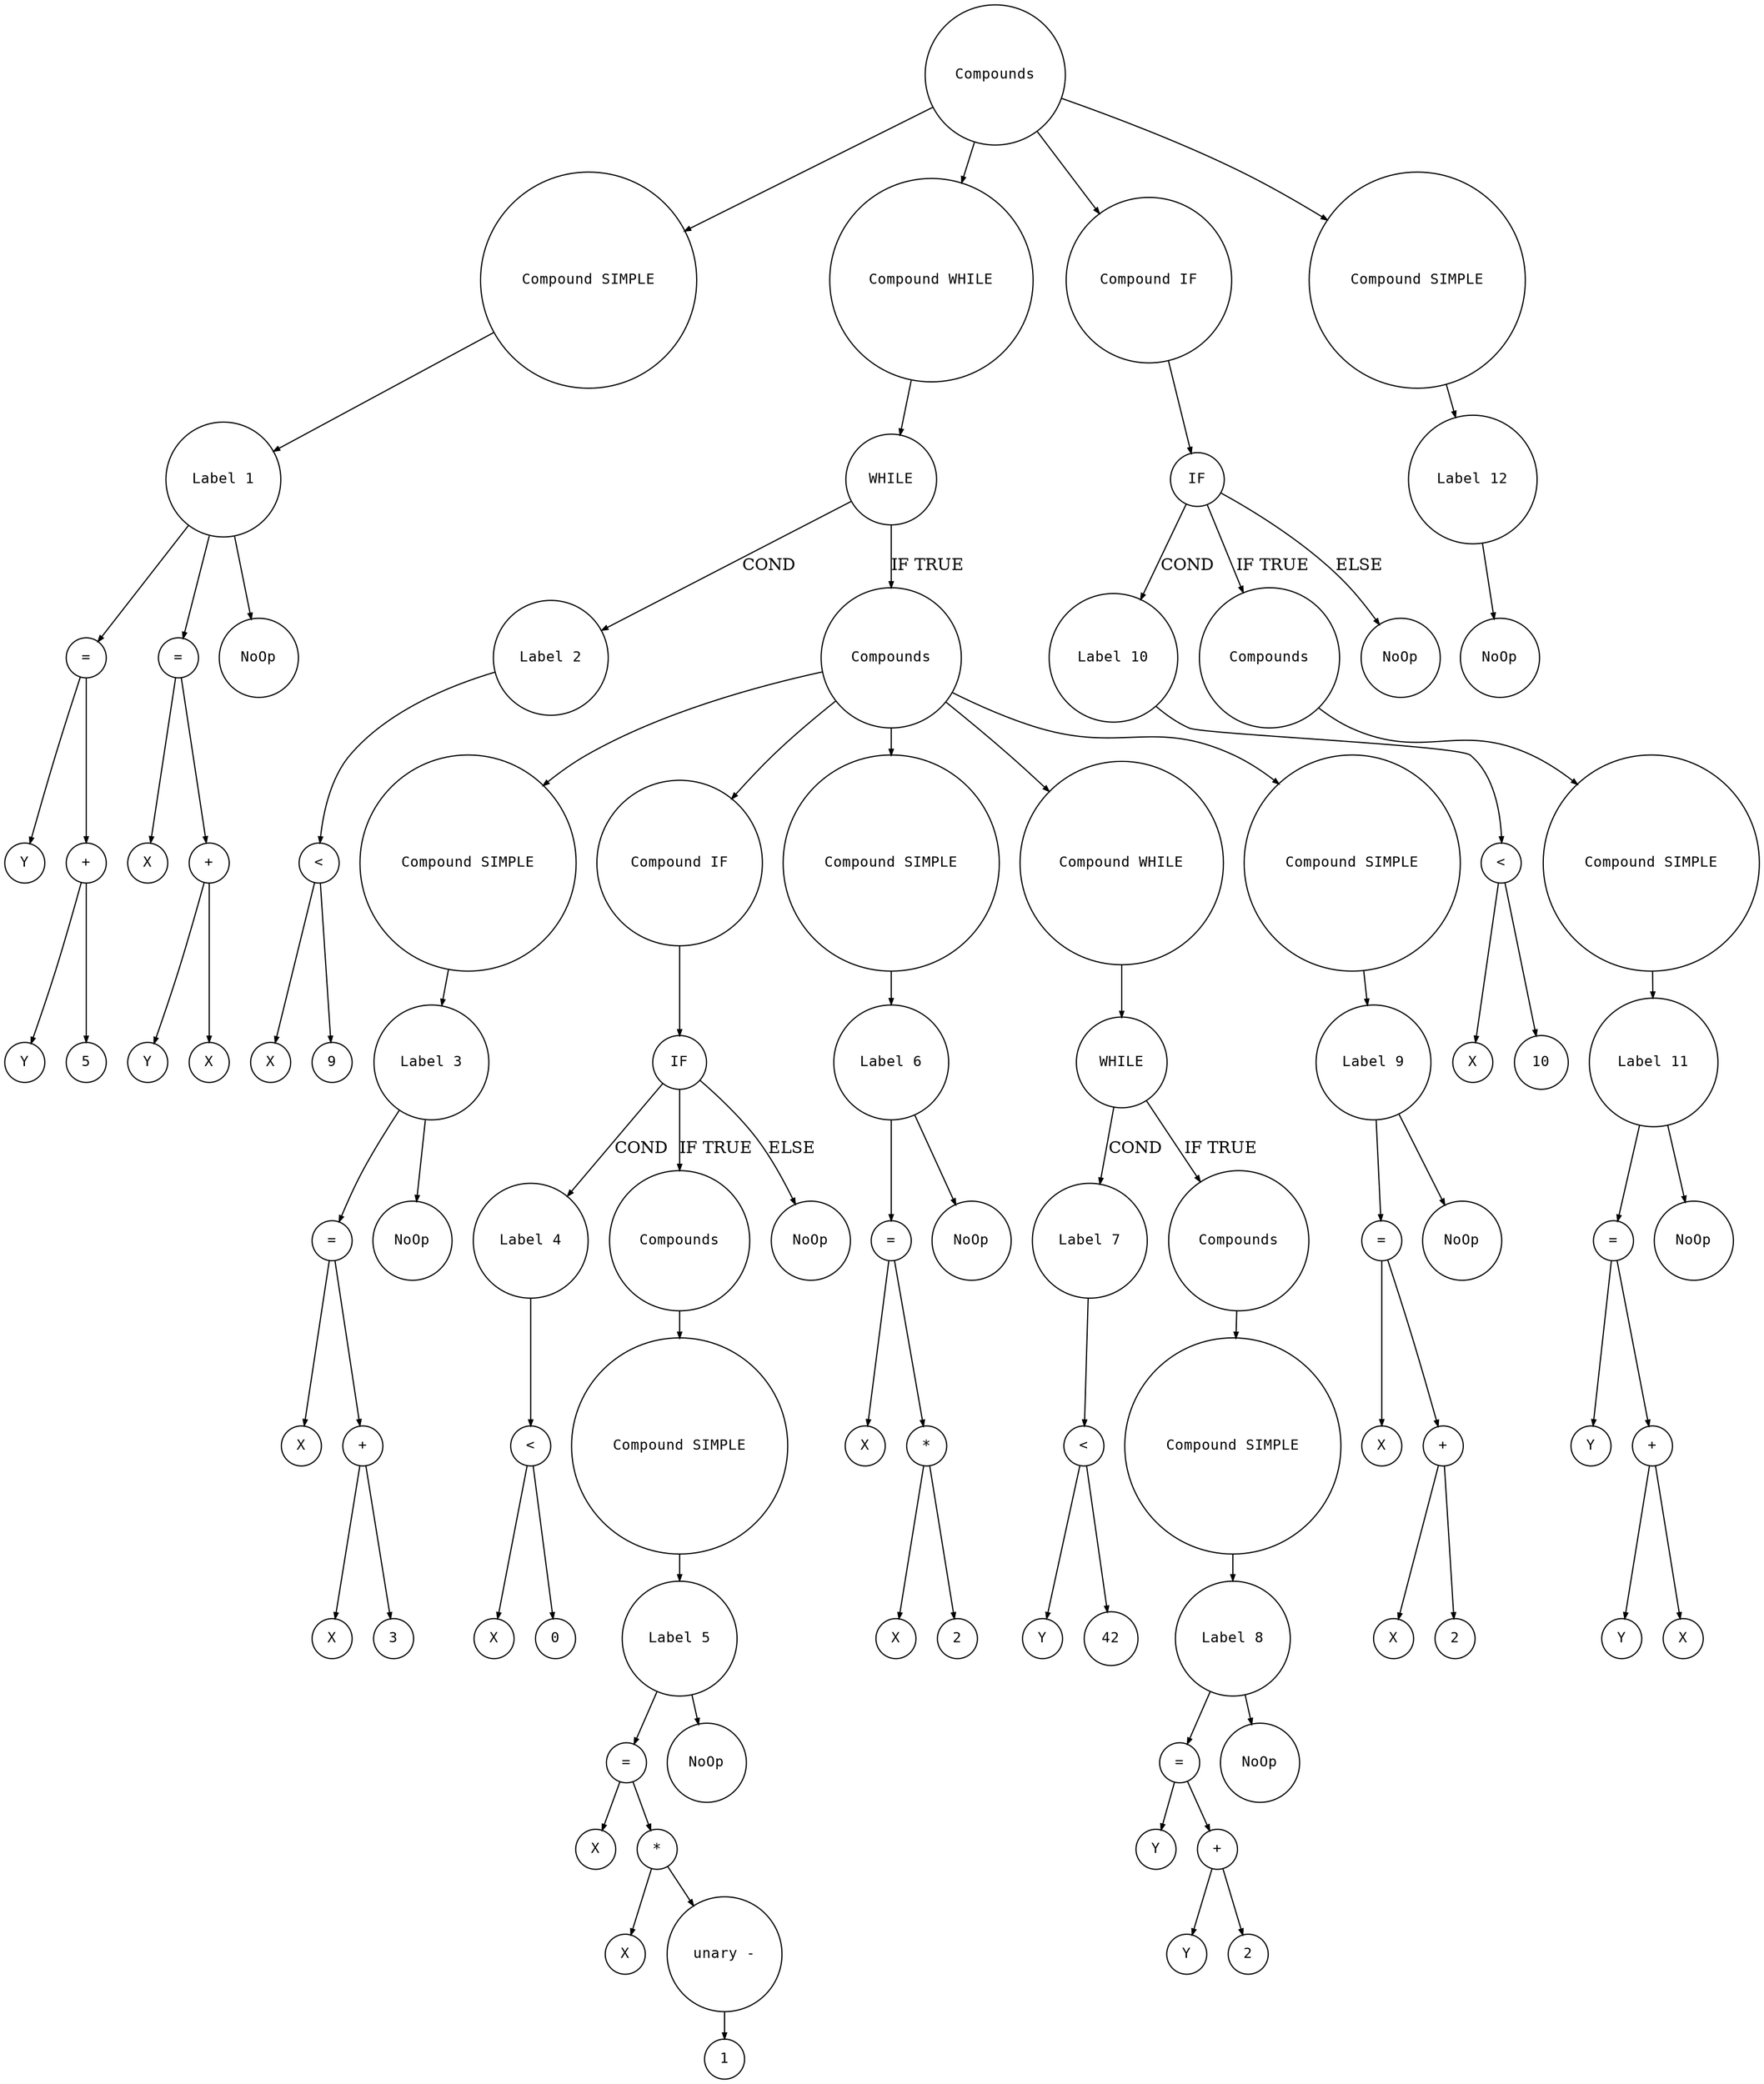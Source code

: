 digraph astgraph {
  node [shape=circle, fontsize=12, fontname="Courier", height=.1];
  ranksep=.3;
  edge [arrowsize=.5]
  node1 [label="Compounds"]
  node2 [label="Compound SIMPLE"]
  node3 [label="Label 1"]
  node4 [label="="]
  node5 [label="Y"]
  node6 [label="+"]
  node7 [label="Y"]
  node8 [label="5"]
  node6 -> node7
  node6 -> node8
  node4 -> node5
  node4 -> node6
  node3 -> node4
  node9 [label="="]
  node10 [label="X"]
  node11 [label="+"]
  node12 [label="Y"]
  node13 [label="X"]
  node11 -> node12
  node11 -> node13
  node9 -> node10
  node9 -> node11
  node3 -> node9
  node14 [label="NoOp"]
  node3 -> node14
  node2 -> node3
  node15 [label="Compound WHILE"]
  node16 [label="WHILE"]
  node17 [label="Label 2"]
  node18 [label="<"]
  node19 [label="X"]
  node20 [label="9"]
  node18 -> node19
  node18 -> node20
  node17 -> node18
  node16 -> node17 [label="COND"]
  node21 [label="Compounds"]
  node22 [label="Compound SIMPLE"]
  node23 [label="Label 3"]
  node24 [label="="]
  node25 [label="X"]
  node26 [label="+"]
  node27 [label="X"]
  node28 [label="3"]
  node26 -> node27
  node26 -> node28
  node24 -> node25
  node24 -> node26
  node23 -> node24
  node29 [label="NoOp"]
  node23 -> node29
  node22 -> node23
  node30 [label="Compound IF"]
  node31 [label="IF"]
  node32 [label="Label 4"]
  node33 [label="<"]
  node34 [label="X"]
  node35 [label="0"]
  node33 -> node34
  node33 -> node35
  node32 -> node33
  node31 -> node32 [label="COND"]
  node36 [label="Compounds"]
  node37 [label="Compound SIMPLE"]
  node38 [label="Label 5"]
  node39 [label="="]
  node40 [label="X"]
  node41 [label="*"]
  node42 [label="X"]
  node43 [label="unary -"]
  node44 [label="1"]
  node43 -> node44
  node41 -> node42
  node41 -> node43
  node39 -> node40
  node39 -> node41
  node38 -> node39
  node45 [label="NoOp"]
  node38 -> node45
  node37 -> node38
  node36 -> node37
  node31 -> node36 [label="IF TRUE"] 
  node46 [label="NoOp"]
  node31 -> node46 [label="ELSE"] 
  node30 -> node31
  node47 [label="Compound SIMPLE"]
  node48 [label="Label 6"]
  node49 [label="="]
  node50 [label="X"]
  node51 [label="*"]
  node52 [label="X"]
  node53 [label="2"]
  node51 -> node52
  node51 -> node53
  node49 -> node50
  node49 -> node51
  node48 -> node49
  node54 [label="NoOp"]
  node48 -> node54
  node47 -> node48
  node55 [label="Compound WHILE"]
  node56 [label="WHILE"]
  node57 [label="Label 7"]
  node58 [label="<"]
  node59 [label="Y"]
  node60 [label="42"]
  node58 -> node59
  node58 -> node60
  node57 -> node58
  node56 -> node57 [label="COND"]
  node61 [label="Compounds"]
  node62 [label="Compound SIMPLE"]
  node63 [label="Label 8"]
  node64 [label="="]
  node65 [label="Y"]
  node66 [label="+"]
  node67 [label="Y"]
  node68 [label="2"]
  node66 -> node67
  node66 -> node68
  node64 -> node65
  node64 -> node66
  node63 -> node64
  node69 [label="NoOp"]
  node63 -> node69
  node62 -> node63
  node61 -> node62
  node56 -> node61 [label="IF TRUE"] 
  node55 -> node56
  node70 [label="Compound SIMPLE"]
  node71 [label="Label 9"]
  node72 [label="="]
  node73 [label="X"]
  node74 [label="+"]
  node75 [label="X"]
  node76 [label="2"]
  node74 -> node75
  node74 -> node76
  node72 -> node73
  node72 -> node74
  node71 -> node72
  node77 [label="NoOp"]
  node71 -> node77
  node70 -> node71
  node21 -> node22
  node21 -> node30
  node21 -> node47
  node21 -> node55
  node21 -> node70
  node16 -> node21 [label="IF TRUE"] 
  node15 -> node16
  node78 [label="Compound IF"]
  node79 [label="IF"]
  node80 [label="Label 10"]
  node81 [label="<"]
  node82 [label="X"]
  node83 [label="10"]
  node81 -> node82
  node81 -> node83
  node80 -> node81
  node79 -> node80 [label="COND"]
  node84 [label="Compounds"]
  node85 [label="Compound SIMPLE"]
  node86 [label="Label 11"]
  node87 [label="="]
  node88 [label="Y"]
  node89 [label="+"]
  node90 [label="Y"]
  node91 [label="X"]
  node89 -> node90
  node89 -> node91
  node87 -> node88
  node87 -> node89
  node86 -> node87
  node92 [label="NoOp"]
  node86 -> node92
  node85 -> node86
  node84 -> node85
  node79 -> node84 [label="IF TRUE"] 
  node93 [label="NoOp"]
  node79 -> node93 [label="ELSE"] 
  node78 -> node79
  node94 [label="Compound SIMPLE"]
  node95 [label="Label 12"]
  node96 [label="NoOp"]
  node95 -> node96
  node94 -> node95
  node1 -> node2
  node1 -> node15
  node1 -> node78
  node1 -> node94
}
